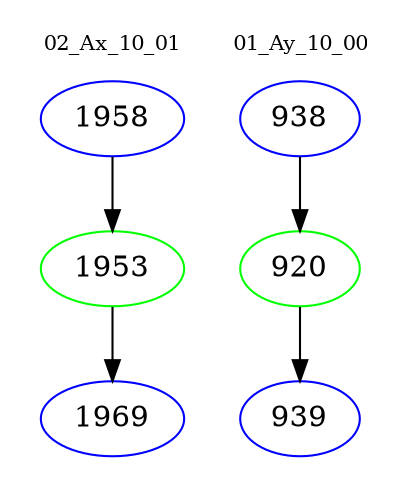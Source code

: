 digraph{
subgraph cluster_0 {
color = white
label = "02_Ax_10_01";
fontsize=10;
T0_1958 [label="1958", color="blue"]
T0_1958 -> T0_1953 [color="black"]
T0_1953 [label="1953", color="green"]
T0_1953 -> T0_1969 [color="black"]
T0_1969 [label="1969", color="blue"]
}
subgraph cluster_1 {
color = white
label = "01_Ay_10_00";
fontsize=10;
T1_938 [label="938", color="blue"]
T1_938 -> T1_920 [color="black"]
T1_920 [label="920", color="green"]
T1_920 -> T1_939 [color="black"]
T1_939 [label="939", color="blue"]
}
}
